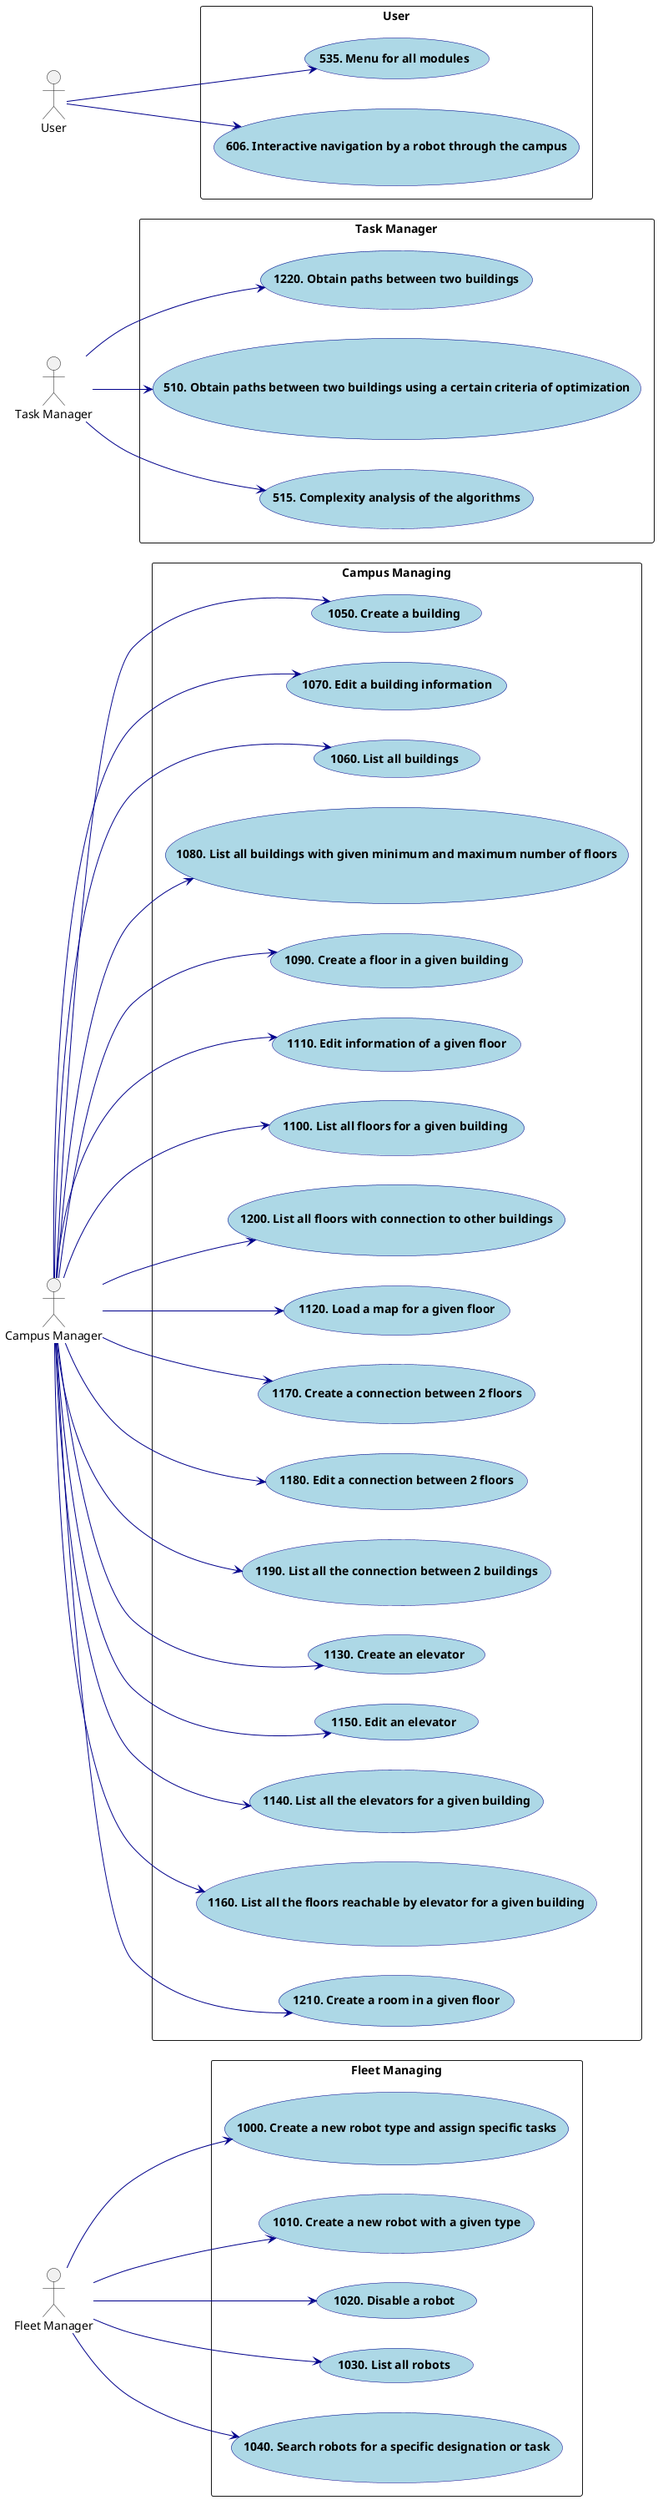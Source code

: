 @startuml ucd-sprint-a

skinparam usecase {
    BackgroundColor LightBlue
    BorderColor DarkBlue
    ArrowColor DarkBlue
    FontStyle Bold
}

:Fleet Manager: as Fleet
:Campus Manager: as Campus
:Task Manager: as Task
:User: as User

left to right direction

rectangle "Campus Managing" as campus {
  usecase "1050. Create a building" as createBuilding
  usecase "1070. Edit a building information" as editBuilding
  usecase "1060. List all buildings" as listBuildings
  usecase "1080. List all buildings with given minimum and maximum number of floors" as listBuildingsWithFloors
  usecase "1090. Create a floor in a given building" as createFloor
  usecase "1110. Edit information of a given floor" as editFloor
  usecase "1100. List all floors for a given building " as listFloors
  usecase "1200. List all floors with connection to other buildings" as listFloorsWithConnections
  usecase "1120. Load a map for a given floor" as loadFloorMap
  usecase "1170. Create a connection between 2 floors" as createConnection
  usecase "1180. Edit a connection between 2 floors" as editConnection
  usecase "1190. List all the connection between 2 buildings" as listBuildingsConnections
  usecase "1130. Create an elevator" as createElevator
  usecase "1150. Edit an elevator" as editElevator
  usecase "1140. List all the elevators for a given building" as listElevators
  usecase "1160. List all the floors reachable by elevator for a given building" as listFloorsReachableByElevator
  usecase "1210. Create a room in a given floor" as createRoom
}

rectangle "Fleet Managing" as fleet {
  usecase "1000. Create a new robot type and assign specific tasks" as createRobotType
  usecase "1010. Create a new robot with a given type" as createRobot
  usecase "1020. Disable a robot" as disableRobot
  usecase "1030. List all robots" as listRobots
  usecase "1040. Search robots for a specific designation or task" as searchRobot
}

rectangle "Task Manager" as task {
  usecase "1220. Obtain paths between two buildings" as obtainPaths
  usecase "510. Obtain paths between two buildings using a certain criteria of optimization" as obtainPathsOptimized
  usecase "515. Complexity analysis of the algorithms" as complexityAnalysis

}

rectangle "User" as user {
  usecase "535. Menu for all modules" as menu
  usecase "606. Interactive navigation by a robot through the campus" as interactiveNavigation
}

Campus --> createBuilding
Campus --> editBuilding
Campus --> listBuildings
Campus --> listBuildingsWithFloors
Campus --> createFloor
Campus --> editFloor
Campus --> listFloors
Campus --> listFloorsWithConnections
Campus --> loadFloorMap
Campus --> createConnection
Campus --> editConnection
Campus --> listBuildingsConnections
Campus --> createElevator
Campus --> editElevator
Campus --> listElevators
Campus --> listFloorsReachableByElevator
Campus --> createRoom

Fleet --> createRobotType
Fleet --> createRobot
Fleet --> disableRobot
Fleet --> listRobots
Fleet --> searchRobot

Task --> obtainPaths
Task --> obtainPathsOptimized
Task --> complexityAnalysis

User --> menu
User --> interactiveNavigation


@enduml
